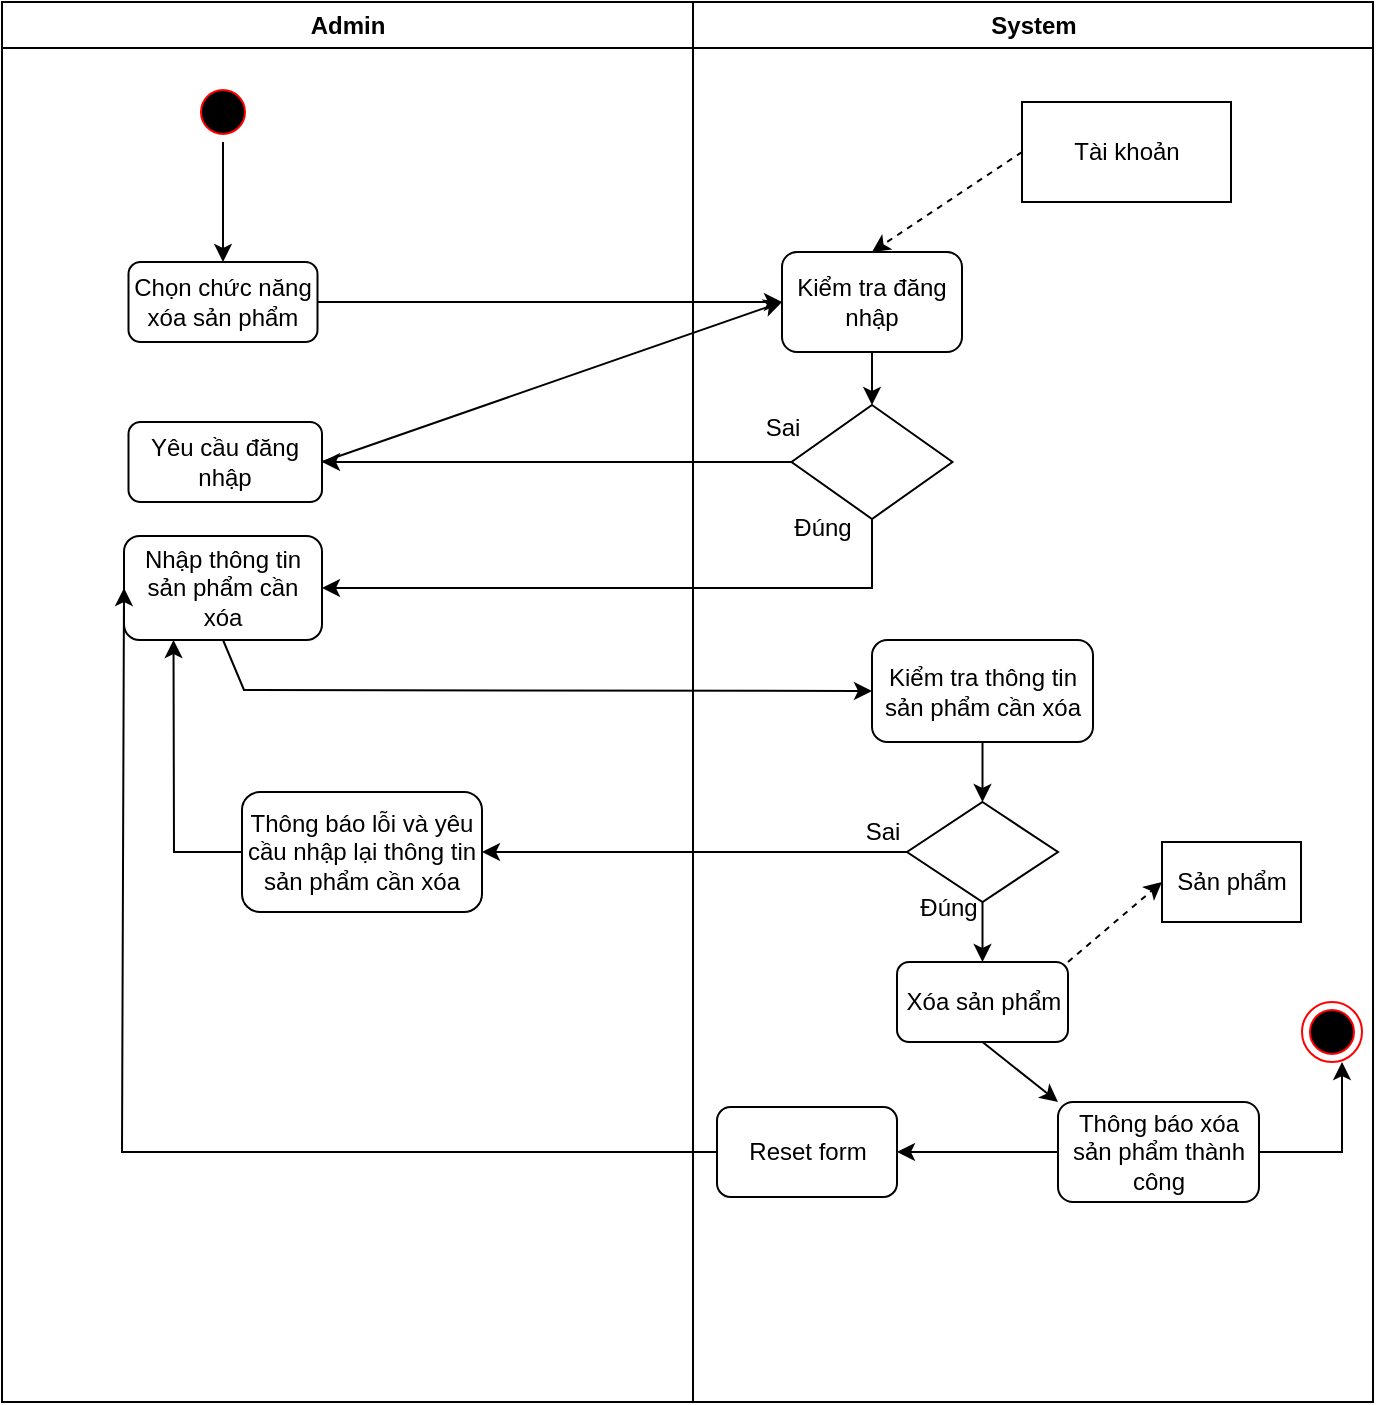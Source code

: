 <mxfile version="26.0.16">
  <diagram name="Page-1" id="e7e014a7-5840-1c2e-5031-d8a46d1fe8dd">
    <mxGraphModel dx="1146" dy="565" grid="1" gridSize="10" guides="1" tooltips="1" connect="1" arrows="1" fold="1" page="1" pageScale="1" pageWidth="1169" pageHeight="826" background="none" math="0" shadow="0">
      <root>
        <mxCell id="0" />
        <mxCell id="1" parent="0" />
        <mxCell id="3" value="System" style="swimlane;whiteSpace=wrap" parent="1" vertex="1">
          <mxGeometry x="495.5" y="120" width="340" height="700" as="geometry" />
        </mxCell>
        <mxCell id="j6gfo25uo2iYtFk8idYJ-46" value="Kiểm tra đăng nhập" style="rounded=1;whiteSpace=wrap;html=1;" parent="3" vertex="1">
          <mxGeometry x="44.5" y="125" width="90" height="50" as="geometry" />
        </mxCell>
        <mxCell id="FOikH1ex-B_dLBzoI_Np-5" value="Tài khoản" style="rounded=0;whiteSpace=wrap;html=1;" vertex="1" parent="3">
          <mxGeometry x="164.5" y="50" width="104.5" height="50" as="geometry" />
        </mxCell>
        <mxCell id="FOikH1ex-B_dLBzoI_Np-6" value="" style="html=1;labelBackgroundColor=#ffffff;startArrow=none;startFill=0;startSize=6;endArrow=classic;endFill=1;endSize=6;jettySize=auto;orthogonalLoop=1;strokeWidth=1;dashed=1;fontSize=14;rounded=0;entryX=0.5;entryY=0;entryDx=0;entryDy=0;exitX=0;exitY=0.5;exitDx=0;exitDy=0;" edge="1" parent="3" source="FOikH1ex-B_dLBzoI_Np-5" target="j6gfo25uo2iYtFk8idYJ-46">
          <mxGeometry width="60" height="60" relative="1" as="geometry">
            <mxPoint x="74.5" y="75" as="sourcePoint" />
            <mxPoint x="124.5" y="50" as="targetPoint" />
          </mxGeometry>
        </mxCell>
        <mxCell id="FOikH1ex-B_dLBzoI_Np-7" value="" style="endArrow=classic;html=1;rounded=0;exitX=0.5;exitY=1;exitDx=0;exitDy=0;entryX=0.5;entryY=0;entryDx=0;entryDy=0;" edge="1" parent="3" source="j6gfo25uo2iYtFk8idYJ-46" target="FOikH1ex-B_dLBzoI_Np-8">
          <mxGeometry width="50" height="50" relative="1" as="geometry">
            <mxPoint x="104.5" y="270" as="sourcePoint" />
            <mxPoint x="89.5" y="240" as="targetPoint" />
          </mxGeometry>
        </mxCell>
        <mxCell id="FOikH1ex-B_dLBzoI_Np-8" value="" style="rhombus;whiteSpace=wrap;html=1;" vertex="1" parent="3">
          <mxGeometry x="49.25" y="201.5" width="80.5" height="57" as="geometry" />
        </mxCell>
        <mxCell id="FOikH1ex-B_dLBzoI_Np-17" value="Kiểm tra thông tin sản phẩm cần xóa" style="rounded=1;whiteSpace=wrap;html=1;" vertex="1" parent="3">
          <mxGeometry x="89.5" y="319" width="110.5" height="51" as="geometry" />
        </mxCell>
        <mxCell id="FOikH1ex-B_dLBzoI_Np-18" value="" style="rhombus;whiteSpace=wrap;html=1;" vertex="1" parent="3">
          <mxGeometry x="107" y="400" width="75.5" height="50" as="geometry" />
        </mxCell>
        <mxCell id="FOikH1ex-B_dLBzoI_Np-19" value="" style="endArrow=classic;html=1;rounded=0;entryX=0.5;entryY=0;entryDx=0;entryDy=0;exitX=0.5;exitY=1;exitDx=0;exitDy=0;" edge="1" parent="3" source="FOikH1ex-B_dLBzoI_Np-17" target="FOikH1ex-B_dLBzoI_Np-18">
          <mxGeometry width="50" height="50" relative="1" as="geometry">
            <mxPoint x="24.5" y="450" as="sourcePoint" />
            <mxPoint x="74.5" y="400" as="targetPoint" />
          </mxGeometry>
        </mxCell>
        <mxCell id="FOikH1ex-B_dLBzoI_Np-20" value="Xóa sản phẩm" style="rounded=1;whiteSpace=wrap;html=1;" vertex="1" parent="3">
          <mxGeometry x="102" y="480" width="85.5" height="40" as="geometry" />
        </mxCell>
        <mxCell id="FOikH1ex-B_dLBzoI_Np-21" value="" style="endArrow=classic;html=1;rounded=0;entryX=0.5;entryY=0;entryDx=0;entryDy=0;exitX=0.5;exitY=1;exitDx=0;exitDy=0;" edge="1" parent="3" source="FOikH1ex-B_dLBzoI_Np-18" target="FOikH1ex-B_dLBzoI_Np-20">
          <mxGeometry width="50" height="50" relative="1" as="geometry">
            <mxPoint x="24.5" y="510" as="sourcePoint" />
            <mxPoint x="74.5" y="460" as="targetPoint" />
          </mxGeometry>
        </mxCell>
        <mxCell id="FOikH1ex-B_dLBzoI_Np-22" value="Sản phẩm" style="rounded=0;whiteSpace=wrap;html=1;" vertex="1" parent="3">
          <mxGeometry x="234.5" y="420" width="69.5" height="40" as="geometry" />
        </mxCell>
        <mxCell id="FOikH1ex-B_dLBzoI_Np-24" value="" style="html=1;labelBackgroundColor=#ffffff;startArrow=none;startFill=0;startSize=6;endArrow=classic;endFill=1;endSize=6;jettySize=auto;orthogonalLoop=1;strokeWidth=1;dashed=1;fontSize=14;rounded=0;entryX=0;entryY=0.5;entryDx=0;entryDy=0;exitX=1;exitY=0;exitDx=0;exitDy=0;" edge="1" parent="3" source="FOikH1ex-B_dLBzoI_Np-20" target="FOikH1ex-B_dLBzoI_Np-22">
          <mxGeometry width="60" height="60" relative="1" as="geometry">
            <mxPoint x="275" y="268" as="sourcePoint" />
            <mxPoint x="200" y="318" as="targetPoint" />
          </mxGeometry>
        </mxCell>
        <mxCell id="FOikH1ex-B_dLBzoI_Np-25" value="" style="endArrow=classic;html=1;rounded=0;exitX=0.5;exitY=1;exitDx=0;exitDy=0;entryX=0;entryY=0;entryDx=0;entryDy=0;" edge="1" parent="3" source="FOikH1ex-B_dLBzoI_Np-20" target="FOikH1ex-B_dLBzoI_Np-26">
          <mxGeometry width="50" height="50" relative="1" as="geometry">
            <mxPoint x="114.5" y="600" as="sourcePoint" />
            <mxPoint x="184.5" y="580" as="targetPoint" />
          </mxGeometry>
        </mxCell>
        <mxCell id="FOikH1ex-B_dLBzoI_Np-26" value="Thông báo xóa sản phẩm thành công" style="rounded=1;whiteSpace=wrap;html=1;" vertex="1" parent="3">
          <mxGeometry x="182.5" y="550" width="100.5" height="50" as="geometry" />
        </mxCell>
        <mxCell id="FOikH1ex-B_dLBzoI_Np-27" value="" style="endArrow=classic;html=1;rounded=0;exitX=1;exitY=0.5;exitDx=0;exitDy=0;" edge="1" parent="3" source="FOikH1ex-B_dLBzoI_Np-26">
          <mxGeometry width="50" height="50" relative="1" as="geometry">
            <mxPoint x="274.5" y="590" as="sourcePoint" />
            <mxPoint x="324.5" y="530" as="targetPoint" />
            <Array as="points">
              <mxPoint x="324.5" y="575" />
              <mxPoint x="324.5" y="550" />
            </Array>
          </mxGeometry>
        </mxCell>
        <mxCell id="FOikH1ex-B_dLBzoI_Np-28" value="" style="ellipse;html=1;shape=endState;fillColor=#000000;strokeColor=#ff0000;" vertex="1" parent="3">
          <mxGeometry x="304.5" y="500" width="30" height="30" as="geometry" />
        </mxCell>
        <mxCell id="FOikH1ex-B_dLBzoI_Np-30" value="Đúng" style="text;html=1;align=center;verticalAlign=middle;resizable=0;points=[];autosize=1;strokeColor=none;fillColor=none;" vertex="1" parent="3">
          <mxGeometry x="102" y="438" width="50" height="30" as="geometry" />
        </mxCell>
        <mxCell id="FOikH1ex-B_dLBzoI_Np-31" value="Sai" style="text;html=1;align=center;verticalAlign=middle;resizable=0;points=[];autosize=1;strokeColor=none;fillColor=none;" vertex="1" parent="3">
          <mxGeometry x="74.5" y="400" width="40" height="30" as="geometry" />
        </mxCell>
        <mxCell id="FOikH1ex-B_dLBzoI_Np-34" value="" style="endArrow=classic;html=1;rounded=0;exitX=0;exitY=0.5;exitDx=0;exitDy=0;entryX=1;entryY=0.5;entryDx=0;entryDy=0;" edge="1" parent="3" source="FOikH1ex-B_dLBzoI_Np-26" target="FOikH1ex-B_dLBzoI_Np-35">
          <mxGeometry width="50" height="50" relative="1" as="geometry">
            <mxPoint x="44.5" y="630" as="sourcePoint" />
            <mxPoint x="94.5" y="575" as="targetPoint" />
          </mxGeometry>
        </mxCell>
        <mxCell id="FOikH1ex-B_dLBzoI_Np-35" value="Reset form" style="rounded=1;whiteSpace=wrap;html=1;" vertex="1" parent="3">
          <mxGeometry x="12" y="552.5" width="90" height="45" as="geometry" />
        </mxCell>
        <mxCell id="FOikH1ex-B_dLBzoI_Np-12" value="Sai" style="text;html=1;align=center;verticalAlign=middle;resizable=0;points=[];autosize=1;strokeColor=none;fillColor=none;" vertex="1" parent="1">
          <mxGeometry x="520" y="318" width="40" height="30" as="geometry" />
        </mxCell>
        <mxCell id="FOikH1ex-B_dLBzoI_Np-14" value="Đúng" style="text;html=1;align=center;verticalAlign=middle;resizable=0;points=[];autosize=1;strokeColor=none;fillColor=none;" vertex="1" parent="1">
          <mxGeometry x="535" y="368" width="50" height="30" as="geometry" />
        </mxCell>
        <mxCell id="2" value="Admin" style="swimlane;whiteSpace=wrap" parent="1" vertex="1">
          <mxGeometry x="150" y="120" width="345.5" height="700" as="geometry" />
        </mxCell>
        <mxCell id="j6gfo25uo2iYtFk8idYJ-41" value="" style="ellipse;html=1;shape=startState;fillColor=#000000;strokeColor=#ff0000;" parent="2" vertex="1">
          <mxGeometry x="95.5" y="40" width="30" height="30" as="geometry" />
        </mxCell>
        <mxCell id="j6gfo25uo2iYtFk8idYJ-44" value="" style="endArrow=classic;html=1;rounded=0;exitX=0.5;exitY=1;exitDx=0;exitDy=0;" parent="2" source="j6gfo25uo2iYtFk8idYJ-41" edge="1">
          <mxGeometry width="50" height="50" relative="1" as="geometry">
            <mxPoint x="105.5" y="170" as="sourcePoint" />
            <mxPoint x="110.5" y="130" as="targetPoint" />
          </mxGeometry>
        </mxCell>
        <mxCell id="j6gfo25uo2iYtFk8idYJ-45" value="Chọn chức năng xóa sản phẩm" style="rounded=1;whiteSpace=wrap;html=1;" parent="2" vertex="1">
          <mxGeometry x="63.25" y="130" width="94.5" height="40" as="geometry" />
        </mxCell>
        <mxCell id="FOikH1ex-B_dLBzoI_Np-9" value="Yêu cầu đăng nhập" style="rounded=1;whiteSpace=wrap;html=1;" vertex="1" parent="2">
          <mxGeometry x="63.25" y="210" width="96.75" height="40" as="geometry" />
        </mxCell>
        <mxCell id="FOikH1ex-B_dLBzoI_Np-15" value="Nhập thông tin sản phẩm cần xóa" style="rounded=1;whiteSpace=wrap;html=1;" vertex="1" parent="2">
          <mxGeometry x="61" y="267" width="99" height="52" as="geometry" />
        </mxCell>
        <mxCell id="FOikH1ex-B_dLBzoI_Np-32" value="Thông báo lỗi và yêu cầu nhập lại thông tin sản phẩm cần xóa" style="rounded=1;whiteSpace=wrap;html=1;" vertex="1" parent="2">
          <mxGeometry x="120" y="395" width="120" height="60" as="geometry" />
        </mxCell>
        <mxCell id="FOikH1ex-B_dLBzoI_Np-33" value="" style="endArrow=classic;html=1;rounded=0;exitX=0;exitY=0.5;exitDx=0;exitDy=0;entryX=0.25;entryY=1;entryDx=0;entryDy=0;" edge="1" parent="2" source="FOikH1ex-B_dLBzoI_Np-32" target="FOikH1ex-B_dLBzoI_Np-15">
          <mxGeometry width="50" height="50" relative="1" as="geometry">
            <mxPoint x="40" y="440" as="sourcePoint" />
            <mxPoint x="90" y="390" as="targetPoint" />
            <Array as="points">
              <mxPoint x="86" y="425" />
            </Array>
          </mxGeometry>
        </mxCell>
        <mxCell id="FOikH1ex-B_dLBzoI_Np-4" value="" style="endArrow=classic;html=1;rounded=0;exitX=1;exitY=0.5;exitDx=0;exitDy=0;entryX=0;entryY=0.5;entryDx=0;entryDy=0;" edge="1" parent="1" source="j6gfo25uo2iYtFk8idYJ-45" target="j6gfo25uo2iYtFk8idYJ-46">
          <mxGeometry width="50" height="50" relative="1" as="geometry">
            <mxPoint x="340" y="300" as="sourcePoint" />
            <mxPoint x="390" y="250" as="targetPoint" />
          </mxGeometry>
        </mxCell>
        <mxCell id="FOikH1ex-B_dLBzoI_Np-10" value="" style="endArrow=classic;html=1;rounded=0;exitX=1;exitY=0.5;exitDx=0;exitDy=0;entryX=0;entryY=0.5;entryDx=0;entryDy=0;" edge="1" parent="1" source="FOikH1ex-B_dLBzoI_Np-9" target="j6gfo25uo2iYtFk8idYJ-46">
          <mxGeometry width="50" height="50" relative="1" as="geometry">
            <mxPoint x="390" y="350" as="sourcePoint" />
            <mxPoint x="440" y="300" as="targetPoint" />
          </mxGeometry>
        </mxCell>
        <mxCell id="FOikH1ex-B_dLBzoI_Np-11" value="" style="endArrow=classic;html=1;rounded=0;entryX=1;entryY=0.5;entryDx=0;entryDy=0;exitX=0;exitY=0.5;exitDx=0;exitDy=0;" edge="1" parent="1" source="FOikH1ex-B_dLBzoI_Np-8" target="FOikH1ex-B_dLBzoI_Np-9">
          <mxGeometry width="50" height="50" relative="1" as="geometry">
            <mxPoint x="210" y="460" as="sourcePoint" />
            <mxPoint x="260" y="410" as="targetPoint" />
          </mxGeometry>
        </mxCell>
        <mxCell id="FOikH1ex-B_dLBzoI_Np-13" value="" style="endArrow=classic;html=1;rounded=0;exitX=0.5;exitY=1;exitDx=0;exitDy=0;entryX=1;entryY=0.5;entryDx=0;entryDy=0;" edge="1" parent="1" source="FOikH1ex-B_dLBzoI_Np-8" target="FOikH1ex-B_dLBzoI_Np-15">
          <mxGeometry width="50" height="50" relative="1" as="geometry">
            <mxPoint x="570" y="480" as="sourcePoint" />
            <mxPoint x="370" y="430" as="targetPoint" />
            <Array as="points">
              <mxPoint x="585" y="413" />
            </Array>
          </mxGeometry>
        </mxCell>
        <mxCell id="FOikH1ex-B_dLBzoI_Np-16" value="" style="endArrow=classic;html=1;rounded=0;exitX=0.5;exitY=1;exitDx=0;exitDy=0;entryX=0;entryY=0.5;entryDx=0;entryDy=0;" edge="1" parent="1" source="FOikH1ex-B_dLBzoI_Np-15" target="FOikH1ex-B_dLBzoI_Np-17">
          <mxGeometry width="50" height="50" relative="1" as="geometry">
            <mxPoint x="210" y="540" as="sourcePoint" />
            <mxPoint x="310" y="490" as="targetPoint" />
            <Array as="points">
              <mxPoint x="271" y="464" />
            </Array>
          </mxGeometry>
        </mxCell>
        <mxCell id="FOikH1ex-B_dLBzoI_Np-29" value="" style="endArrow=classic;html=1;rounded=0;exitX=0;exitY=0.5;exitDx=0;exitDy=0;entryX=1;entryY=0.5;entryDx=0;entryDy=0;" edge="1" parent="1" source="FOikH1ex-B_dLBzoI_Np-18" target="FOikH1ex-B_dLBzoI_Np-32">
          <mxGeometry width="50" height="50" relative="1" as="geometry">
            <mxPoint x="360" y="600" as="sourcePoint" />
            <mxPoint x="390" y="545" as="targetPoint" />
          </mxGeometry>
        </mxCell>
        <mxCell id="FOikH1ex-B_dLBzoI_Np-36" value="" style="endArrow=classic;html=1;rounded=0;exitX=0;exitY=0.5;exitDx=0;exitDy=0;entryX=0;entryY=0.5;entryDx=0;entryDy=0;" edge="1" parent="1" source="FOikH1ex-B_dLBzoI_Np-35" target="FOikH1ex-B_dLBzoI_Np-15">
          <mxGeometry width="50" height="50" relative="1" as="geometry">
            <mxPoint x="380" y="730" as="sourcePoint" />
            <mxPoint x="200" y="410" as="targetPoint" />
            <Array as="points">
              <mxPoint x="210" y="695" />
            </Array>
          </mxGeometry>
        </mxCell>
      </root>
    </mxGraphModel>
  </diagram>
</mxfile>
